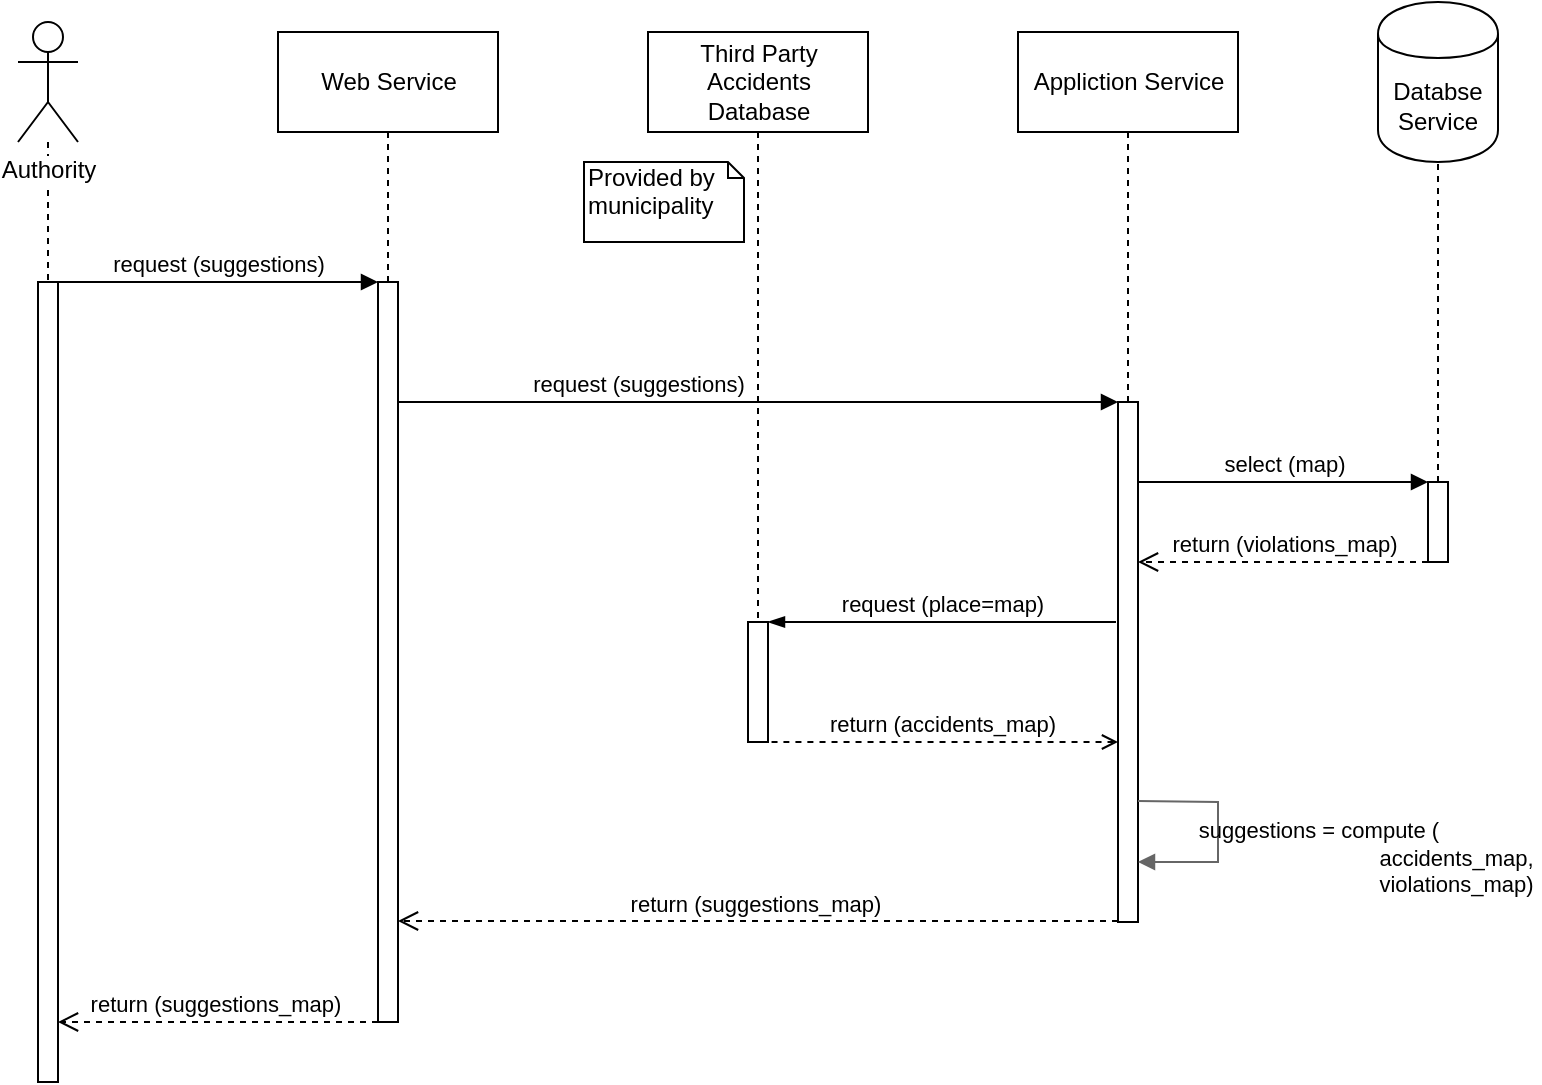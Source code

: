 <mxfile version="12.2.2" type="device" pages="1"><diagram id="vftGpTmQ_uYkVDaBaaxe" name="Page-1"><mxGraphModel dx="1024" dy="627" grid="1" gridSize="10" guides="1" tooltips="1" connect="1" arrows="1" fold="1" page="1" pageScale="1" pageWidth="827" pageHeight="1169" math="0" shadow="0"><root><mxCell id="0"/><mxCell id="1" parent="0"/><mxCell id="a1oX0eh17mh2FeemaY1N-12" value="" style="edgeStyle=orthogonalEdgeStyle;rounded=0;orthogonalLoop=1;jettySize=auto;html=1;dashed=1;endArrow=none;endFill=0;" edge="1" parent="1" source="a1oX0eh17mh2FeemaY1N-1" target="a1oX0eh17mh2FeemaY1N-11"><mxGeometry relative="1" as="geometry"/></mxCell><mxCell id="a1oX0eh17mh2FeemaY1N-1" value="Authority" style="shape=umlActor;verticalLabelPosition=bottom;labelBackgroundColor=#ffffff;verticalAlign=top;html=1;outlineConnect=0;" vertex="1" parent="1"><mxGeometry x="50" y="50" width="30" height="60" as="geometry"/></mxCell><mxCell id="a1oX0eh17mh2FeemaY1N-14" value="" style="edgeStyle=orthogonalEdgeStyle;rounded=0;orthogonalLoop=1;jettySize=auto;html=1;dashed=1;endArrow=none;endFill=0;" edge="1" parent="1" source="a1oX0eh17mh2FeemaY1N-5" target="a1oX0eh17mh2FeemaY1N-15"><mxGeometry relative="1" as="geometry"><mxPoint x="235" y="185" as="targetPoint"/></mxGeometry></mxCell><mxCell id="a1oX0eh17mh2FeemaY1N-5" value="Web Service" style="html=1;" vertex="1" parent="1"><mxGeometry x="180" y="55" width="110" height="50" as="geometry"/></mxCell><mxCell id="a1oX0eh17mh2FeemaY1N-6" value="Appliction Service" style="html=1;" vertex="1" parent="1"><mxGeometry x="550" y="55" width="110" height="50" as="geometry"/></mxCell><mxCell id="a1oX0eh17mh2FeemaY1N-7" value="Databse&lt;br&gt;Service" style="shape=cylinder;whiteSpace=wrap;html=1;boundedLbl=1;backgroundOutline=1;" vertex="1" parent="1"><mxGeometry x="730" y="40" width="60" height="80" as="geometry"/></mxCell><mxCell id="a1oX0eh17mh2FeemaY1N-9" value="Third Party&lt;br&gt;Accidents &lt;br&gt;Database" style="html=1;" vertex="1" parent="1"><mxGeometry x="365" y="55" width="110" height="50" as="geometry"/></mxCell><mxCell id="a1oX0eh17mh2FeemaY1N-11" value="" style="html=1;points=[];perimeter=orthogonalPerimeter;" vertex="1" parent="1"><mxGeometry x="60" y="180" width="10" height="400" as="geometry"/></mxCell><mxCell id="a1oX0eh17mh2FeemaY1N-15" value="" style="html=1;points=[];perimeter=orthogonalPerimeter;" vertex="1" parent="1"><mxGeometry x="230" y="180" width="10" height="370" as="geometry"/></mxCell><mxCell id="a1oX0eh17mh2FeemaY1N-18" value="" style="html=1;points=[];perimeter=orthogonalPerimeter;" vertex="1" parent="1"><mxGeometry x="415" y="350" width="10" height="60" as="geometry"/></mxCell><mxCell id="a1oX0eh17mh2FeemaY1N-19" value="" style="edgeStyle=orthogonalEdgeStyle;rounded=0;orthogonalLoop=1;jettySize=auto;html=1;dashed=1;endArrow=none;endFill=0;" edge="1" parent="1" source="a1oX0eh17mh2FeemaY1N-9" target="a1oX0eh17mh2FeemaY1N-18"><mxGeometry relative="1" as="geometry"><mxPoint x="420" y="105" as="sourcePoint"/><mxPoint x="420" y="185" as="targetPoint"/></mxGeometry></mxCell><mxCell id="a1oX0eh17mh2FeemaY1N-21" value="" style="edgeStyle=orthogonalEdgeStyle;rounded=0;orthogonalLoop=1;jettySize=auto;html=1;dashed=1;endArrow=none;endFill=0;" edge="1" parent="1" source="a1oX0eh17mh2FeemaY1N-20" target="a1oX0eh17mh2FeemaY1N-6"><mxGeometry relative="1" as="geometry"/></mxCell><mxCell id="a1oX0eh17mh2FeemaY1N-20" value="" style="html=1;points=[];perimeter=orthogonalPerimeter;" vertex="1" parent="1"><mxGeometry x="600" y="240" width="10" height="260" as="geometry"/></mxCell><mxCell id="a1oX0eh17mh2FeemaY1N-23" value="" style="edgeStyle=orthogonalEdgeStyle;rounded=0;orthogonalLoop=1;jettySize=auto;html=1;dashed=1;endArrow=none;endFill=0;" edge="1" parent="1" source="a1oX0eh17mh2FeemaY1N-22" target="a1oX0eh17mh2FeemaY1N-7"><mxGeometry relative="1" as="geometry"/></mxCell><mxCell id="a1oX0eh17mh2FeemaY1N-22" value="" style="html=1;points=[];perimeter=orthogonalPerimeter;" vertex="1" parent="1"><mxGeometry x="755" y="280" width="10" height="40" as="geometry"/></mxCell><mxCell id="a1oX0eh17mh2FeemaY1N-25" value="request (place=map)" style="html=1;verticalAlign=bottom;endArrow=none;startArrow=blockThin;startFill=1;endFill=0;" edge="1" parent="1" source="a1oX0eh17mh2FeemaY1N-18"><mxGeometry width="80" relative="1" as="geometry"><mxPoint x="430" y="310" as="sourcePoint"/><mxPoint x="599" y="350" as="targetPoint"/></mxGeometry></mxCell><mxCell id="a1oX0eh17mh2FeemaY1N-26" value="select (map)" style="html=1;verticalAlign=bottom;endArrow=block;" edge="1" parent="1" target="a1oX0eh17mh2FeemaY1N-22"><mxGeometry width="80" relative="1" as="geometry"><mxPoint x="610" y="280" as="sourcePoint"/><mxPoint x="690" y="280" as="targetPoint"/></mxGeometry></mxCell><mxCell id="a1oX0eh17mh2FeemaY1N-27" value="return (violations_map)" style="html=1;verticalAlign=bottom;endArrow=open;dashed=1;endSize=8;" edge="1" parent="1" source="a1oX0eh17mh2FeemaY1N-22" target="a1oX0eh17mh2FeemaY1N-20"><mxGeometry relative="1" as="geometry"><mxPoint x="690" y="300" as="sourcePoint"/><mxPoint x="610" y="340" as="targetPoint"/><Array as="points"><mxPoint x="680" y="320"/></Array></mxGeometry></mxCell><mxCell id="a1oX0eh17mh2FeemaY1N-28" value="return (accidents_map)" style="html=1;verticalAlign=bottom;endArrow=none;dashed=1;endSize=8;endFill=0;startArrow=open;startFill=0;entryX=0.78;entryY=1;entryDx=0;entryDy=0;entryPerimeter=0;" edge="1" parent="1" source="a1oX0eh17mh2FeemaY1N-20" target="a1oX0eh17mh2FeemaY1N-18"><mxGeometry relative="1" as="geometry"><mxPoint x="500" y="390" as="sourcePoint"/><mxPoint x="430" y="390" as="targetPoint"/><Array as="points"><mxPoint x="440" y="410"/></Array></mxGeometry></mxCell><mxCell id="a1oX0eh17mh2FeemaY1N-31" value="suggestions = compute (&lt;br&gt;&amp;nbsp; &amp;nbsp; &amp;nbsp; &amp;nbsp; &amp;nbsp; &amp;nbsp; &amp;nbsp; &amp;nbsp; &amp;nbsp; &amp;nbsp; &amp;nbsp; &amp;nbsp; &amp;nbsp; &amp;nbsp; &amp;nbsp; &amp;nbsp; &amp;nbsp; &amp;nbsp; &amp;nbsp; &amp;nbsp; &amp;nbsp; &amp;nbsp; &amp;nbsp;accidents_map, &lt;br&gt;&amp;nbsp; &amp;nbsp; &amp;nbsp; &amp;nbsp; &amp;nbsp; &amp;nbsp; &amp;nbsp; &amp;nbsp; &amp;nbsp; &amp;nbsp; &amp;nbsp; &amp;nbsp; &amp;nbsp; &amp;nbsp; &amp;nbsp; &amp;nbsp; &amp;nbsp; &amp;nbsp; &amp;nbsp; &amp;nbsp; &amp;nbsp; &amp;nbsp; &amp;nbsp; violations_map)&amp;nbsp;" style="html=1;verticalAlign=bottom;endArrow=block;rounded=0;fillColor=#f5f5f5;strokeColor=#666666;labelBackgroundColor=none;" edge="1" parent="1" target="a1oX0eh17mh2FeemaY1N-20"><mxGeometry x="0.273" y="54" width="80" relative="1" as="geometry"><mxPoint x="610" y="439.5" as="sourcePoint"/><mxPoint x="650" y="500" as="targetPoint"/><Array as="points"><mxPoint x="650" y="440"/><mxPoint x="650" y="470"/></Array><mxPoint x="50" y="-34" as="offset"/></mxGeometry></mxCell><mxCell id="a1oX0eh17mh2FeemaY1N-32" value="return (suggestions_map)&amp;nbsp;" style="html=1;verticalAlign=bottom;endArrow=open;dashed=1;endSize=8;labelBackgroundColor=none;" edge="1" parent="1" target="a1oX0eh17mh2FeemaY1N-15"><mxGeometry relative="1" as="geometry"><mxPoint x="600" y="499.5" as="sourcePoint"/><mxPoint x="520" y="499.5" as="targetPoint"/></mxGeometry></mxCell><mxCell id="a1oX0eh17mh2FeemaY1N-33" value="request (suggestions)" style="html=1;verticalAlign=bottom;endArrow=block;labelBackgroundColor=none;" edge="1" parent="1"><mxGeometry x="-0.333" width="80" relative="1" as="geometry"><mxPoint x="240" y="240" as="sourcePoint"/><mxPoint x="600" y="240" as="targetPoint"/><mxPoint as="offset"/></mxGeometry></mxCell><mxCell id="a1oX0eh17mh2FeemaY1N-34" value="request (suggestions)" style="html=1;verticalAlign=bottom;endArrow=block;labelBackgroundColor=none;" edge="1" parent="1"><mxGeometry x="0.03" width="80" relative="1" as="geometry"><mxPoint x="65" y="180" as="sourcePoint"/><mxPoint x="230" y="180" as="targetPoint"/><mxPoint as="offset"/></mxGeometry></mxCell><mxCell id="a1oX0eh17mh2FeemaY1N-36" value="return (suggestions_map)&amp;nbsp;" style="html=1;verticalAlign=bottom;endArrow=open;dashed=1;endSize=8;labelBackgroundColor=none;" edge="1" parent="1"><mxGeometry relative="1" as="geometry"><mxPoint x="230" y="550" as="sourcePoint"/><mxPoint x="70" y="550" as="targetPoint"/></mxGeometry></mxCell><mxCell id="a1oX0eh17mh2FeemaY1N-38" value="Provided by municipality" style="shape=note;whiteSpace=wrap;html=1;size=8;verticalAlign=top;align=left;spacingTop=-6;" vertex="1" parent="1"><mxGeometry x="333" y="120" width="80" height="40" as="geometry"/></mxCell></root></mxGraphModel></diagram></mxfile>